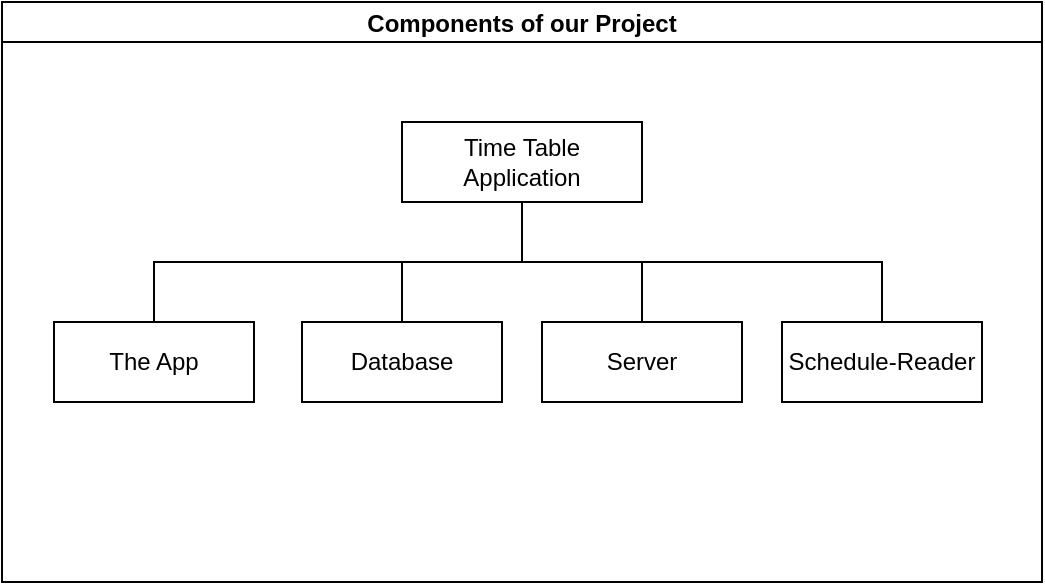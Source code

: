 <mxfile version="20.2.8" type="device"><diagram id="prtHgNgQTEPvFCAcTncT" name="Page-1"><mxGraphModel dx="1153" dy="712" grid="1" gridSize="10" guides="1" tooltips="1" connect="1" arrows="1" fold="1" page="1" pageScale="1" pageWidth="827" pageHeight="1169" math="0" shadow="0"><root><mxCell id="0"/><mxCell id="1" parent="0"/><mxCell id="cPo-HeQd62o1B-qFMCuj-12" value="Components of our Project" style="swimlane;startSize=20;horizontal=1;containerType=tree;" vertex="1" parent="1"><mxGeometry x="154" y="170" width="520" height="290" as="geometry"/></mxCell><mxCell id="cPo-HeQd62o1B-qFMCuj-14" value="Time Table Application" style="whiteSpace=wrap;html=1;treeFolding=1;treeMoving=1;newEdgeStyle={&quot;edgeStyle&quot;:&quot;elbowEdgeStyle&quot;,&quot;startArrow&quot;:&quot;none&quot;,&quot;endArrow&quot;:&quot;none&quot;};" vertex="1" parent="cPo-HeQd62o1B-qFMCuj-12"><mxGeometry x="200" y="60" width="120" height="40" as="geometry"/></mxCell><mxCell id="cPo-HeQd62o1B-qFMCuj-16" value="Database" style="whiteSpace=wrap;html=1;align=center;verticalAlign=middle;treeFolding=1;treeMoving=1;newEdgeStyle={&quot;edgeStyle&quot;:&quot;elbowEdgeStyle&quot;,&quot;startArrow&quot;:&quot;none&quot;,&quot;endArrow&quot;:&quot;none&quot;};" vertex="1" parent="cPo-HeQd62o1B-qFMCuj-12"><mxGeometry x="150" y="160" width="100" height="40" as="geometry"/></mxCell><mxCell id="cPo-HeQd62o1B-qFMCuj-17" value="" style="edgeStyle=elbowEdgeStyle;elbow=vertical;startArrow=none;endArrow=none;rounded=0;exitX=0.5;exitY=1;exitDx=0;exitDy=0;entryX=0.5;entryY=0;entryDx=0;entryDy=0;" edge="1" target="cPo-HeQd62o1B-qFMCuj-16" parent="cPo-HeQd62o1B-qFMCuj-12" source="cPo-HeQd62o1B-qFMCuj-14"><mxGeometry relative="1" as="geometry"><mxPoint x="140" y="100" as="sourcePoint"/><Array as="points"><mxPoint x="236" y="130"/><mxPoint x="236" y="130"/></Array></mxGeometry></mxCell><mxCell id="cPo-HeQd62o1B-qFMCuj-18" value="Server" style="whiteSpace=wrap;html=1;align=center;verticalAlign=middle;treeFolding=1;treeMoving=1;newEdgeStyle={&quot;edgeStyle&quot;:&quot;elbowEdgeStyle&quot;,&quot;startArrow&quot;:&quot;none&quot;,&quot;endArrow&quot;:&quot;none&quot;};" vertex="1" parent="cPo-HeQd62o1B-qFMCuj-12"><mxGeometry x="270" y="160" width="100" height="40" as="geometry"/></mxCell><mxCell id="cPo-HeQd62o1B-qFMCuj-19" value="" style="edgeStyle=elbowEdgeStyle;elbow=vertical;startArrow=none;endArrow=none;rounded=0;exitX=0.5;exitY=1;exitDx=0;exitDy=0;" edge="1" target="cPo-HeQd62o1B-qFMCuj-18" parent="cPo-HeQd62o1B-qFMCuj-12" source="cPo-HeQd62o1B-qFMCuj-14"><mxGeometry relative="1" as="geometry"><mxPoint x="250" y="100" as="sourcePoint"/></mxGeometry></mxCell><mxCell id="cPo-HeQd62o1B-qFMCuj-20" value="Schedule-Reader" style="whiteSpace=wrap;html=1;align=center;verticalAlign=middle;treeFolding=1;treeMoving=1;newEdgeStyle={&quot;edgeStyle&quot;:&quot;elbowEdgeStyle&quot;,&quot;startArrow&quot;:&quot;none&quot;,&quot;endArrow&quot;:&quot;none&quot;};" vertex="1" parent="cPo-HeQd62o1B-qFMCuj-12"><mxGeometry x="390" y="160" width="100" height="40" as="geometry"/></mxCell><mxCell id="cPo-HeQd62o1B-qFMCuj-21" value="" style="edgeStyle=elbowEdgeStyle;elbow=vertical;startArrow=none;endArrow=none;rounded=0;exitX=0.5;exitY=1;exitDx=0;exitDy=0;" edge="1" target="cPo-HeQd62o1B-qFMCuj-20" parent="cPo-HeQd62o1B-qFMCuj-12" source="cPo-HeQd62o1B-qFMCuj-14"><mxGeometry relative="1" as="geometry"><mxPoint x="370" y="100" as="sourcePoint"/></mxGeometry></mxCell><mxCell id="cPo-HeQd62o1B-qFMCuj-22" value="The App" style="whiteSpace=wrap;html=1;align=center;verticalAlign=middle;treeFolding=1;treeMoving=1;newEdgeStyle={&quot;edgeStyle&quot;:&quot;elbowEdgeStyle&quot;,&quot;startArrow&quot;:&quot;none&quot;,&quot;endArrow&quot;:&quot;none&quot;};" vertex="1" parent="cPo-HeQd62o1B-qFMCuj-12"><mxGeometry x="26" y="160" width="100" height="40" as="geometry"/></mxCell><mxCell id="cPo-HeQd62o1B-qFMCuj-23" value="" style="edgeStyle=elbowEdgeStyle;elbow=vertical;startArrow=none;endArrow=none;rounded=0;exitX=0.5;exitY=1;exitDx=0;exitDy=0;" edge="1" target="cPo-HeQd62o1B-qFMCuj-22" parent="cPo-HeQd62o1B-qFMCuj-12" source="cPo-HeQd62o1B-qFMCuj-14"><mxGeometry relative="1" as="geometry"><mxPoint x="216" y="110" as="sourcePoint"/></mxGeometry></mxCell></root></mxGraphModel></diagram></mxfile>
